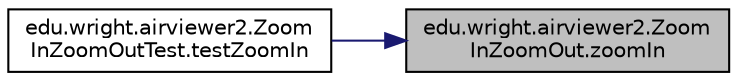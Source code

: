 digraph "edu.wright.airviewer2.ZoomInZoomOut.zoomIn"
{
 // LATEX_PDF_SIZE
  edge [fontname="Helvetica",fontsize="10",labelfontname="Helvetica",labelfontsize="10"];
  node [fontname="Helvetica",fontsize="10",shape=record];
  rankdir="RL";
  Node1 [label="edu.wright.airviewer2.Zoom\lInZoomOut.zoomIn",height=0.2,width=0.4,color="black", fillcolor="grey75", style="filled", fontcolor="black",tooltip="issue Pull request"];
  Node1 -> Node2 [dir="back",color="midnightblue",fontsize="10",style="solid",fontname="Helvetica"];
  Node2 [label="edu.wright.airviewer2.Zoom\lInZoomOutTest.testZoomIn",height=0.2,width=0.4,color="black", fillcolor="white", style="filled",URL="$classedu_1_1wright_1_1airviewer2_1_1_zoom_in_zoom_out_test_ab3e1a76d005ad55a584f30d1f1125a1a.html#ab3e1a76d005ad55a584f30d1f1125a1a",tooltip="issue These are the test cases for ZoomIn functionality"];
}
